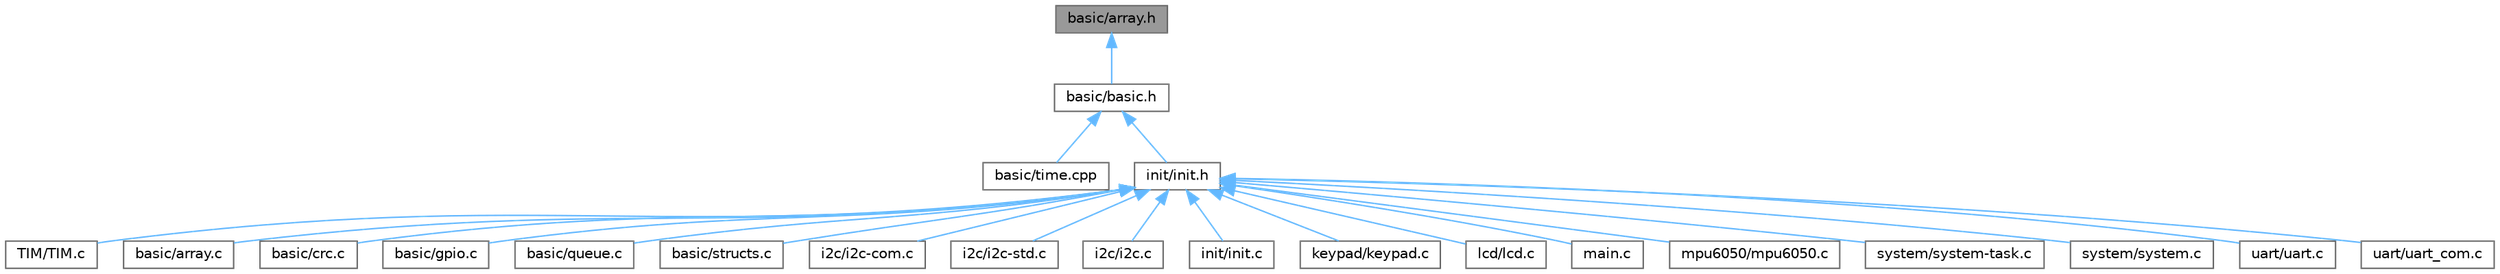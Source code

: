 digraph "basic/array.h"
{
 // LATEX_PDF_SIZE
  bgcolor="transparent";
  edge [fontname=Helvetica,fontsize=10,labelfontname=Helvetica,labelfontsize=10];
  node [fontname=Helvetica,fontsize=10,shape=box,height=0.2,width=0.4];
  Node1 [label="basic/array.h",height=0.2,width=0.4,color="gray40", fillcolor="grey60", style="filled", fontcolor="black",tooltip=" "];
  Node1 -> Node2 [dir="back",color="steelblue1",style="solid"];
  Node2 [label="basic/basic.h",height=0.2,width=0.4,color="grey40", fillcolor="white", style="filled",URL="$basic_8h.html",tooltip=" "];
  Node2 -> Node3 [dir="back",color="steelblue1",style="solid"];
  Node3 [label="basic/time.cpp",height=0.2,width=0.4,color="grey40", fillcolor="white", style="filled",URL="$time_8cpp.html",tooltip=" "];
  Node2 -> Node4 [dir="back",color="steelblue1",style="solid"];
  Node4 [label="init/init.h",height=0.2,width=0.4,color="grey40", fillcolor="white", style="filled",URL="$init_8h.html",tooltip=" "];
  Node4 -> Node5 [dir="back",color="steelblue1",style="solid"];
  Node5 [label="TIM/TIM.c",height=0.2,width=0.4,color="grey40", fillcolor="white", style="filled",URL="$TIM_8c.html",tooltip=" "];
  Node4 -> Node6 [dir="back",color="steelblue1",style="solid"];
  Node6 [label="basic/array.c",height=0.2,width=0.4,color="grey40", fillcolor="white", style="filled",URL="$array_8c.html",tooltip=" "];
  Node4 -> Node7 [dir="back",color="steelblue1",style="solid"];
  Node7 [label="basic/crc.c",height=0.2,width=0.4,color="grey40", fillcolor="white", style="filled",URL="$crc_8c.html",tooltip=" "];
  Node4 -> Node8 [dir="back",color="steelblue1",style="solid"];
  Node8 [label="basic/gpio.c",height=0.2,width=0.4,color="grey40", fillcolor="white", style="filled",URL="$gpio_8c.html",tooltip=" "];
  Node4 -> Node9 [dir="back",color="steelblue1",style="solid"];
  Node9 [label="basic/queue.c",height=0.2,width=0.4,color="grey40", fillcolor="white", style="filled",URL="$queue_8c.html",tooltip=" "];
  Node4 -> Node10 [dir="back",color="steelblue1",style="solid"];
  Node10 [label="basic/structs.c",height=0.2,width=0.4,color="grey40", fillcolor="white", style="filled",URL="$structs_8c.html",tooltip=" "];
  Node4 -> Node11 [dir="back",color="steelblue1",style="solid"];
  Node11 [label="i2c/i2c-com.c",height=0.2,width=0.4,color="grey40", fillcolor="white", style="filled",URL="$i2c-com_8c.html",tooltip=" "];
  Node4 -> Node12 [dir="back",color="steelblue1",style="solid"];
  Node12 [label="i2c/i2c-std.c",height=0.2,width=0.4,color="grey40", fillcolor="white", style="filled",URL="$i2c-std_8c.html",tooltip=" "];
  Node4 -> Node13 [dir="back",color="steelblue1",style="solid"];
  Node13 [label="i2c/i2c.c",height=0.2,width=0.4,color="grey40", fillcolor="white", style="filled",URL="$i2c_8c.html",tooltip=" "];
  Node4 -> Node14 [dir="back",color="steelblue1",style="solid"];
  Node14 [label="init/init.c",height=0.2,width=0.4,color="grey40", fillcolor="white", style="filled",URL="$init_8c.html",tooltip=" "];
  Node4 -> Node15 [dir="back",color="steelblue1",style="solid"];
  Node15 [label="keypad/keypad.c",height=0.2,width=0.4,color="grey40", fillcolor="white", style="filled",URL="$keypad_8c.html",tooltip=" "];
  Node4 -> Node16 [dir="back",color="steelblue1",style="solid"];
  Node16 [label="lcd/lcd.c",height=0.2,width=0.4,color="grey40", fillcolor="white", style="filled",URL="$lcd_8c.html",tooltip=" "];
  Node4 -> Node17 [dir="back",color="steelblue1",style="solid"];
  Node17 [label="main.c",height=0.2,width=0.4,color="grey40", fillcolor="white", style="filled",URL="$main_8c.html",tooltip=" "];
  Node4 -> Node18 [dir="back",color="steelblue1",style="solid"];
  Node18 [label="mpu6050/mpu6050.c",height=0.2,width=0.4,color="grey40", fillcolor="white", style="filled",URL="$mpu6050_8c.html",tooltip=" "];
  Node4 -> Node19 [dir="back",color="steelblue1",style="solid"];
  Node19 [label="system/system-task.c",height=0.2,width=0.4,color="grey40", fillcolor="white", style="filled",URL="$system-task_8c.html",tooltip=" "];
  Node4 -> Node20 [dir="back",color="steelblue1",style="solid"];
  Node20 [label="system/system.c",height=0.2,width=0.4,color="grey40", fillcolor="white", style="filled",URL="$system_8c.html",tooltip=" "];
  Node4 -> Node21 [dir="back",color="steelblue1",style="solid"];
  Node21 [label="uart/uart.c",height=0.2,width=0.4,color="grey40", fillcolor="white", style="filled",URL="$uart_8c.html",tooltip=" "];
  Node4 -> Node22 [dir="back",color="steelblue1",style="solid"];
  Node22 [label="uart/uart_com.c",height=0.2,width=0.4,color="grey40", fillcolor="white", style="filled",URL="$uart__com_8c.html",tooltip=" "];
}
